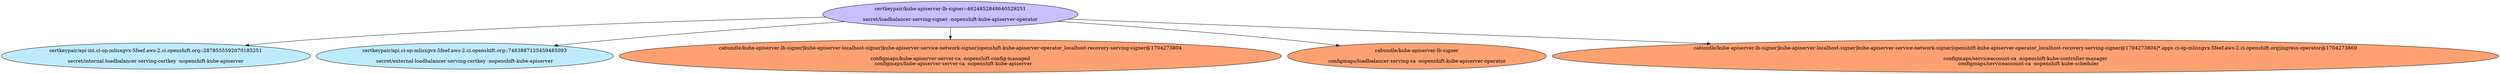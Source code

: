 digraph "Local Certificate" {
  // Node definitions.
  5 [
    label="certkeypair/kube-apiserver-lb-signer::4624852848640529251\n\nsecret/loadbalancer-serving-signer -nopenshift-kube-apiserver-operator\n"
    style=filled
    fillcolor="#c7bfff"
  ];
  6 [
    label="certkeypair/api-int.ci-op-mlisxgvx-5feef.aws-2.ci.openshift.org::2878555592070185251\n\nsecret/internal-loadbalancer-serving-certkey -nopenshift-kube-apiserver\n"
    style=filled
    fillcolor="#bdebfd"
  ];
  7 [
    label="certkeypair/api.ci-op-mlisxgvx-5feef.aws-2.ci.openshift.org::7483887125459485093\n\nsecret/external-loadbalancer-serving-certkey -nopenshift-kube-apiserver\n"
    style=filled
    fillcolor="#bdebfd"
  ];
  12 [
    label="cabundle/kube-apiserver-lb-signer|kube-apiserver-localhost-signer|kube-apiserver-service-network-signer|openshift-kube-apiserver-operator_localhost-recovery-serving-signer@1704273804\n\nconfigmaps/kube-apiserver-server-ca -nopenshift-config-managed\n    configmaps/kube-apiserver-server-ca -nopenshift-kube-apiserver\n"
    style=filled
    fillcolor="#fda172"
  ];
  15 [
    label="cabundle/kube-apiserver-lb-signer\n\nconfigmaps/loadbalancer-serving-ca -nopenshift-kube-apiserver-operator\n"
    style=filled
    fillcolor="#fda172"
  ];
  16 [
    label="cabundle/kube-apiserver-lb-signer|kube-apiserver-localhost-signer|kube-apiserver-service-network-signer|openshift-kube-apiserver-operator_localhost-recovery-serving-signer@1704273804|*.apps.ci-op-mlisxgvx-5feef.aws-2.ci.openshift.org|ingress-operator@1704273869\n\nconfigmaps/serviceaccount-ca -nopenshift-kube-controller-manager\n    configmaps/serviceaccount-ca -nopenshift-kube-scheduler\n"
    style=filled
    fillcolor="#fda172"
  ];

  // Edge definitions.
  5 -> 6;
  5 -> 7;
  5 -> 12;
  5 -> 15;
  5 -> 16;
}